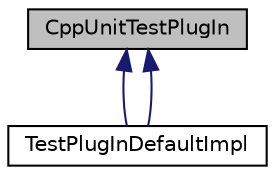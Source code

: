 digraph "CppUnitTestPlugIn"
{
  edge [fontname="Helvetica",fontsize="10",labelfontname="Helvetica",labelfontsize="10"];
  node [fontname="Helvetica",fontsize="10",shape=record];
  Node1 [label="CppUnitTestPlugIn",height=0.2,width=0.4,color="black", fillcolor="grey75", style="filled", fontcolor="black"];
  Node1 -> Node2 [dir="back",color="midnightblue",fontsize="10",style="solid",fontname="Helvetica"];
  Node2 [label="TestPlugInDefaultImpl",height=0.2,width=0.4,color="black", fillcolor="white", style="filled",URL="$class_test_plug_in_default_impl.html",tooltip="Default implementation of test plug-in interface.Override getSuiteName() to specify the suite name..."];
  Node1 -> Node2 [dir="back",color="midnightblue",fontsize="10",style="solid",fontname="Helvetica"];
}

